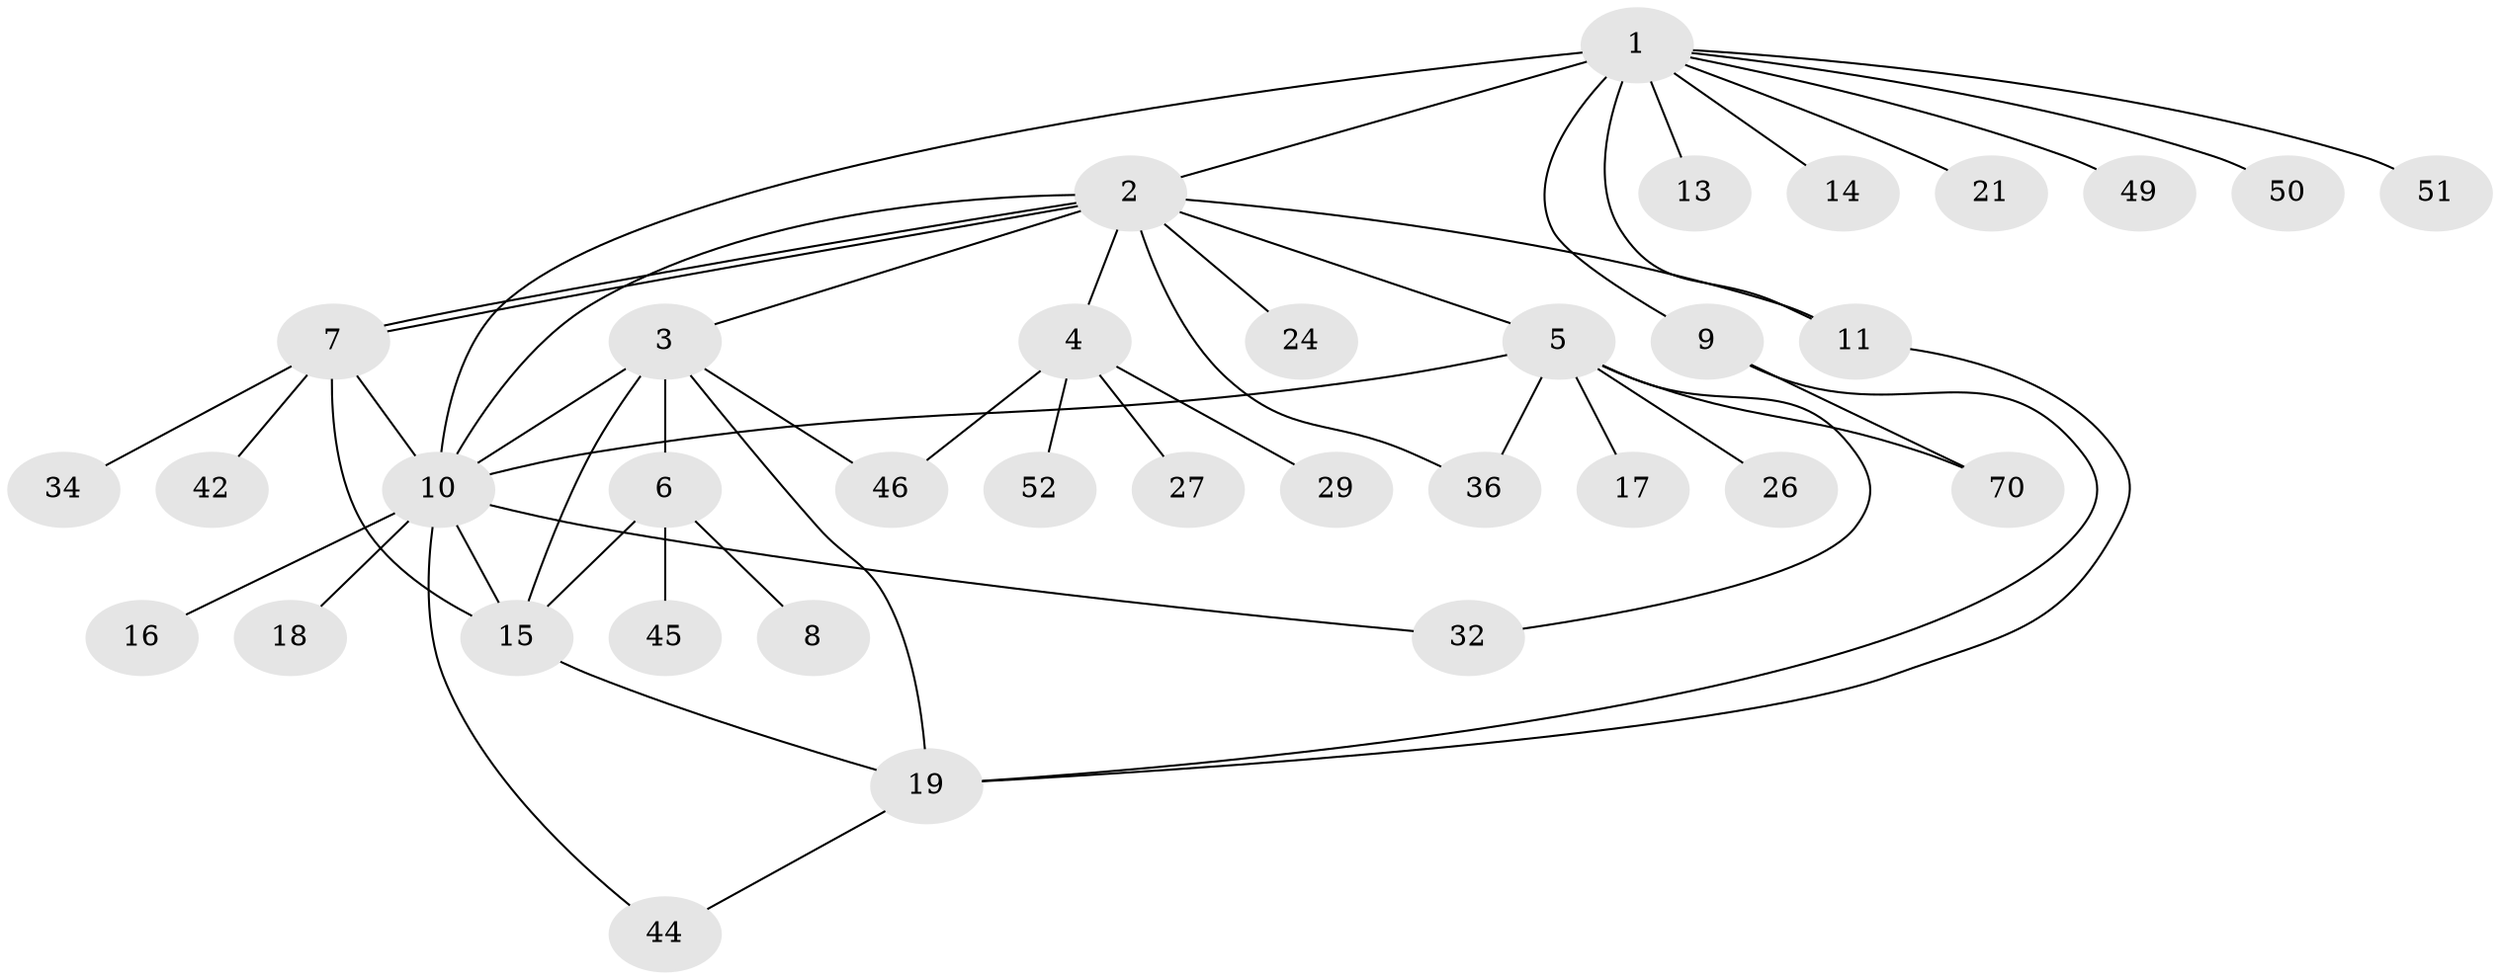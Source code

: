 // original degree distribution, {13: 0.014285714285714285, 10: 0.014285714285714285, 7: 0.014285714285714285, 5: 0.04285714285714286, 9: 0.02857142857142857, 6: 0.04285714285714286, 1: 0.4714285714285714, 3: 0.11428571428571428, 4: 0.04285714285714286, 2: 0.21428571428571427}
// Generated by graph-tools (version 1.1) at 2025/14/03/09/25 04:14:44]
// undirected, 35 vertices, 51 edges
graph export_dot {
graph [start="1"]
  node [color=gray90,style=filled];
  1 [super="+28"];
  2;
  3;
  4;
  5 [super="+59"];
  6 [super="+64+20+23"];
  7 [super="+33+35"];
  8;
  9;
  10 [super="+22+12+47+60"];
  11 [super="+41+39"];
  13;
  14;
  15 [super="+48"];
  16;
  17;
  18;
  19 [super="+37+30+58+61+25+43"];
  21;
  24;
  26;
  27;
  29;
  32;
  34;
  36 [super="+53"];
  42;
  44;
  45 [super="+57+69"];
  46;
  49 [super="+56"];
  50;
  51;
  52;
  70;
  1 -- 2;
  1 -- 9;
  1 -- 11 [weight=2];
  1 -- 13;
  1 -- 14;
  1 -- 21;
  1 -- 49;
  1 -- 50;
  1 -- 51;
  1 -- 10 [weight=2];
  2 -- 3;
  2 -- 4;
  2 -- 5;
  2 -- 7;
  2 -- 7;
  2 -- 24;
  2 -- 36;
  2 -- 10;
  2 -- 11;
  3 -- 6 [weight=2];
  3 -- 10;
  3 -- 19;
  3 -- 46;
  3 -- 15;
  4 -- 27;
  4 -- 29;
  4 -- 46;
  4 -- 52;
  5 -- 17;
  5 -- 26;
  5 -- 32;
  5 -- 36;
  5 -- 70;
  5 -- 10;
  6 -- 8;
  6 -- 15;
  6 -- 45;
  7 -- 34;
  7 -- 10;
  7 -- 15;
  7 -- 42;
  9 -- 19;
  9 -- 70;
  10 -- 18;
  10 -- 16;
  10 -- 15;
  10 -- 32;
  10 -- 44;
  11 -- 19;
  15 -- 19;
  19 -- 44;
}
